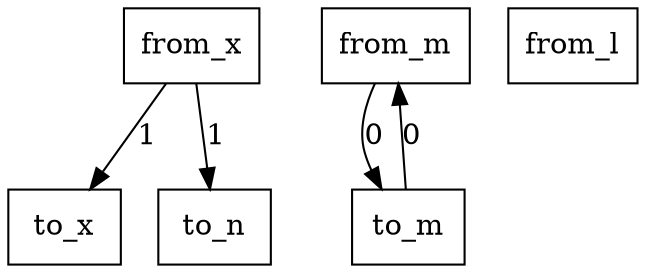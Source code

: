 digraph {
    graph [rankdir=TB
          ,bgcolor=transparent];
    node [shape=box
         ,fillcolor=white
         ,style=filled];
    0 [label=<from_x>];
    1 [label=<from_m>];
    2 [label=<from_l>];
    3 [label=<to_x>];
    4 [label=<to_n>];
    5 [label=<to_m>];
    0 -> 3 [label=1];
    0 -> 4 [label=1];
    1 -> 5 [label=0];
    5 -> 1 [label=0];
}